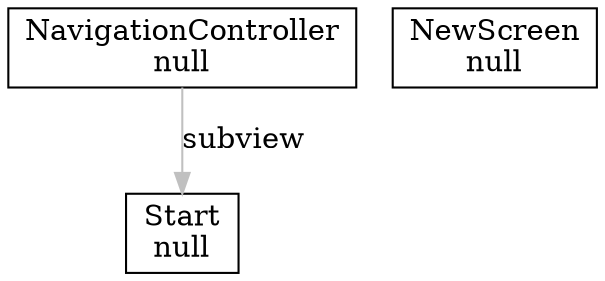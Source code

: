 digraph test {NavigationController [shape=box,label=<NavigationController<br/>null>];NavigationController->Start [label="subview",color=grey] 
;NewScreen [shape=box,label=<NewScreen<br/>null>];Start [shape=box,label=<Start<br/>null>];}